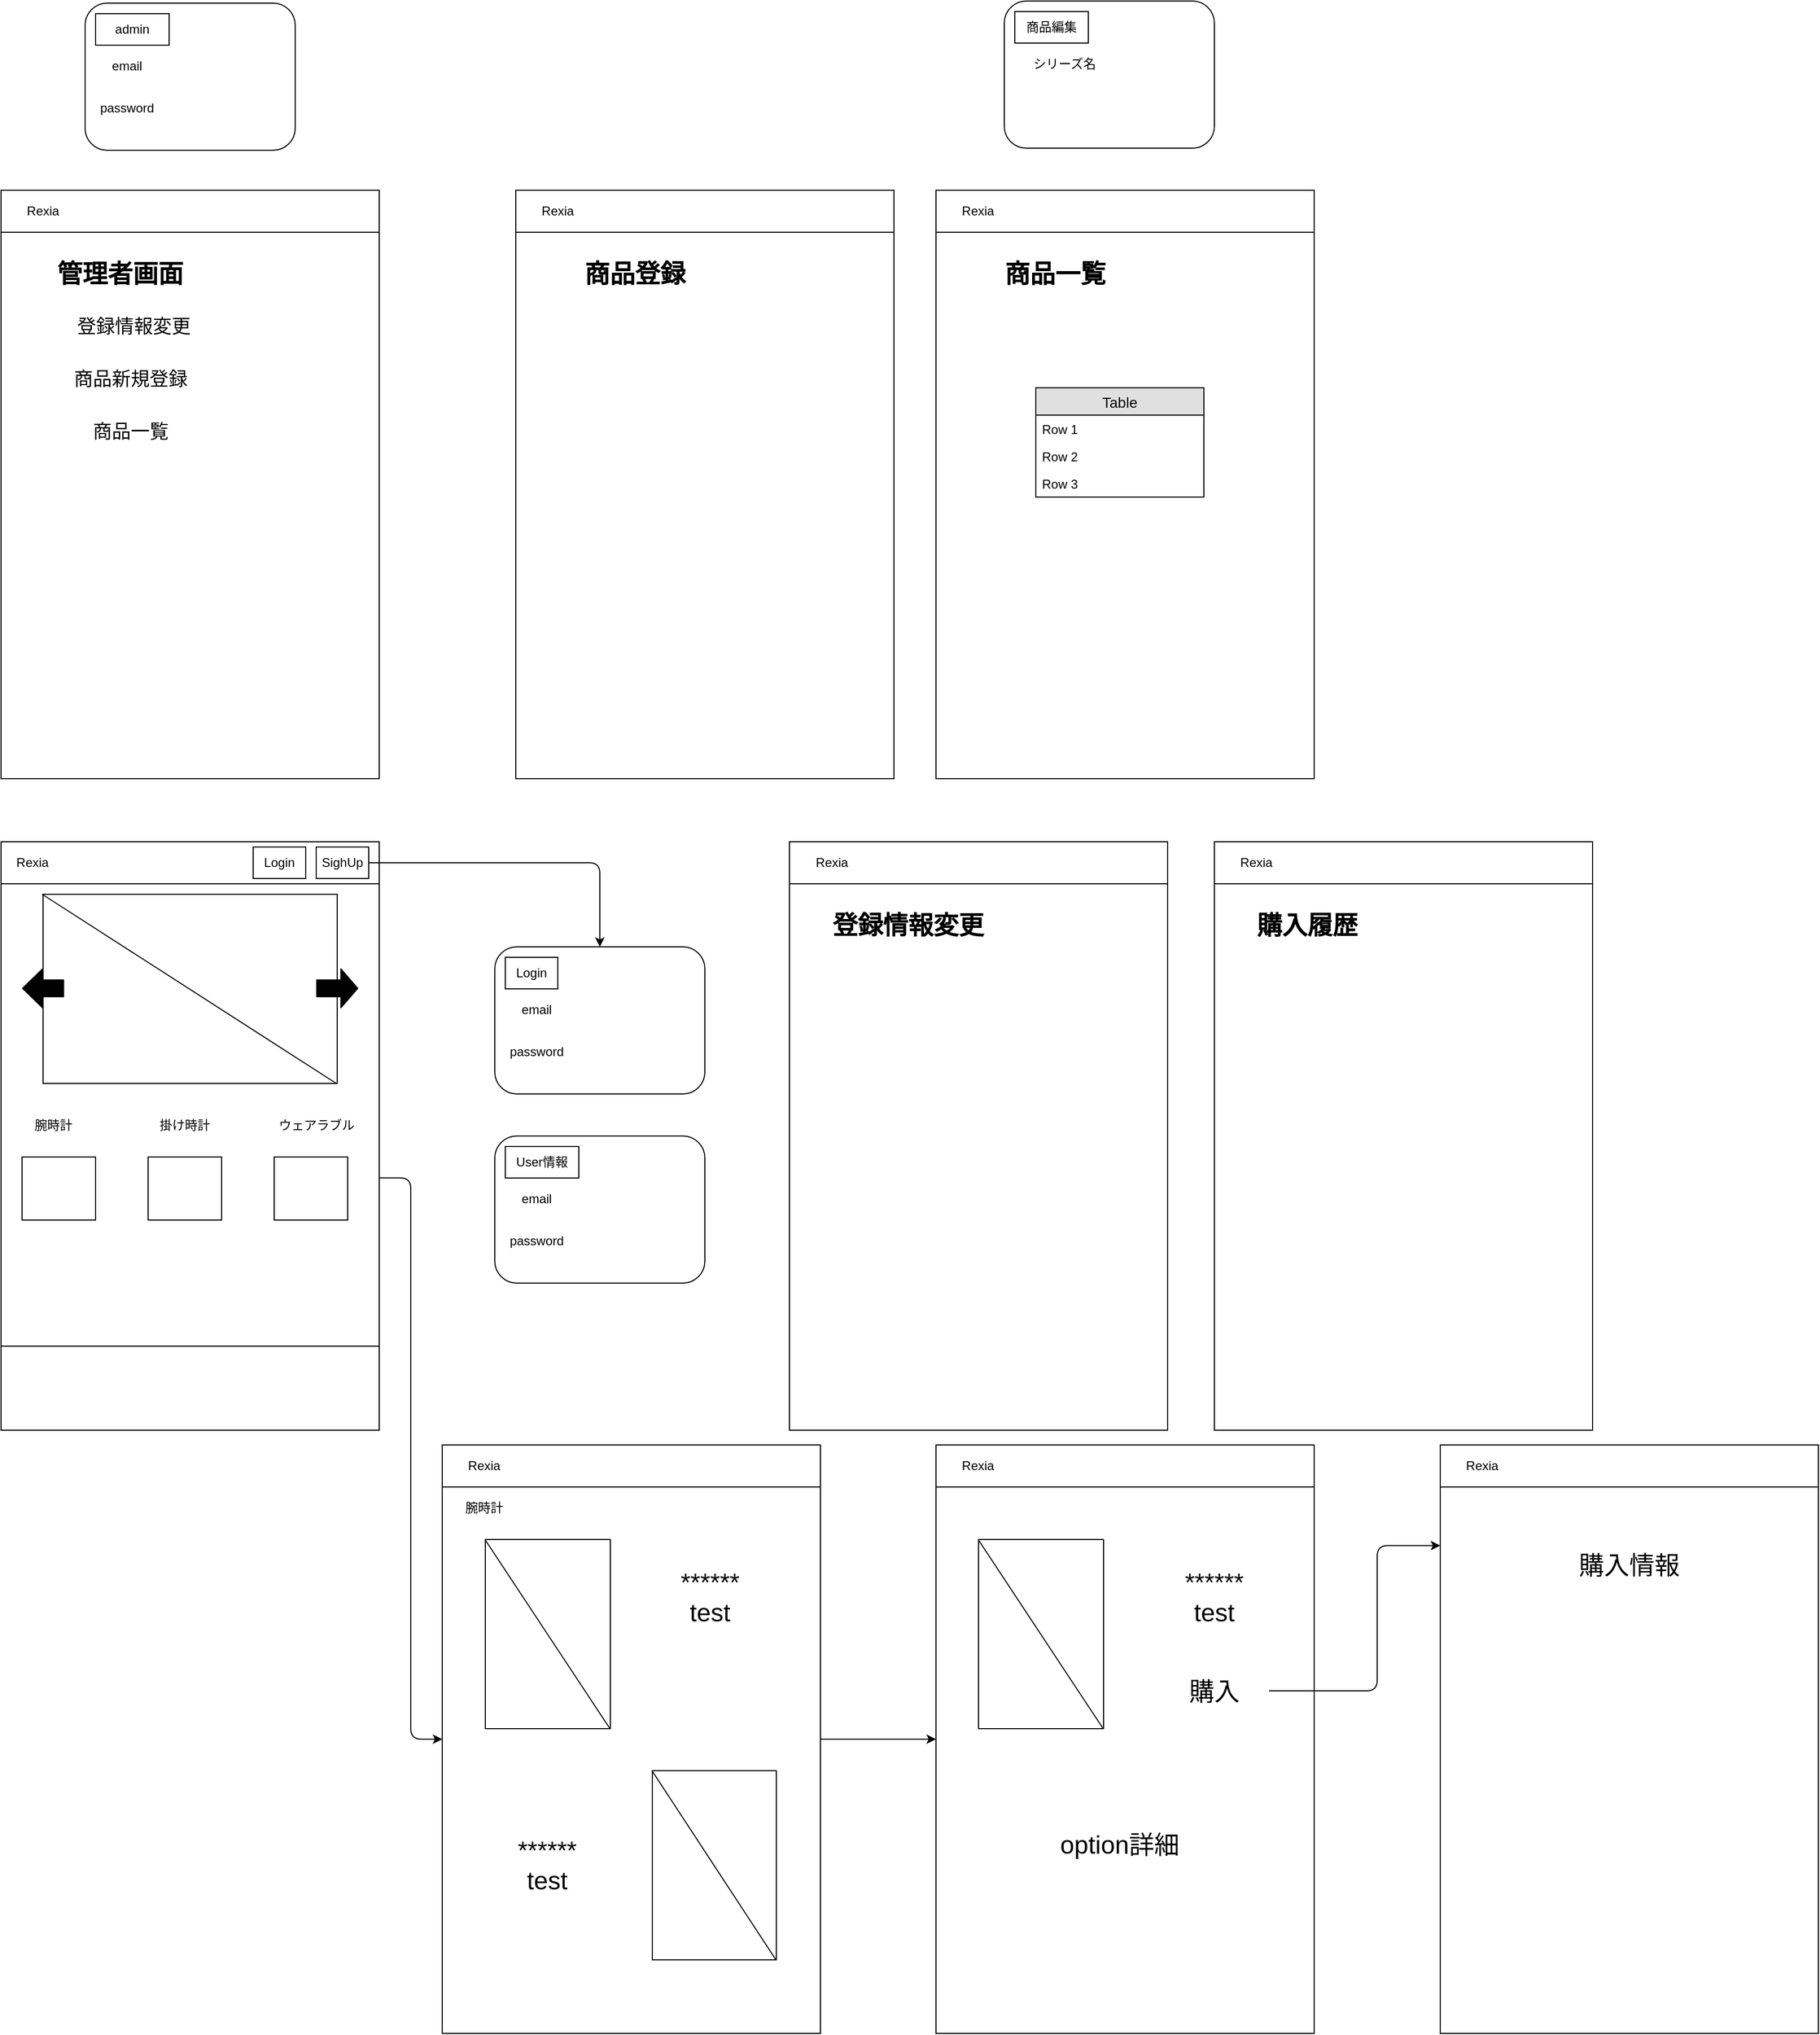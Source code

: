 <mxfile version="12.2.4" pages="1"><diagram id="uNJuVNzyWlBky5AoH4Xr" name="ページ1"><mxGraphModel dx="664" dy="1640" grid="1" gridSize="10" guides="1" tooltips="1" connect="1" arrows="1" fold="1" page="1" pageScale="1" pageWidth="827" pageHeight="1169" math="0" shadow="0"><root><mxCell id="0"/><mxCell id="1" parent="0"/><mxCell id="19" value="" style="rounded=0;whiteSpace=wrap;html=1;" parent="1" vertex="1"><mxGeometry x="40" y="10" width="360" height="560" as="geometry"/></mxCell><mxCell id="20" value="" style="rounded=0;whiteSpace=wrap;html=1;" parent="1" vertex="1"><mxGeometry x="40" y="10" width="360" height="40" as="geometry"/></mxCell><mxCell id="21" value="" style="rounded=0;whiteSpace=wrap;html=1;" parent="1" vertex="1"><mxGeometry x="80" y="60" width="280" height="180" as="geometry"/></mxCell><mxCell id="22" value="" style="endArrow=none;html=1;entryX=-0.003;entryY=0;entryDx=0;entryDy=0;entryPerimeter=0;exitX=0.997;exitY=1;exitDx=0;exitDy=0;exitPerimeter=0;" parent="1" source="21" target="21" edge="1"><mxGeometry width="50" height="50" relative="1" as="geometry"><mxPoint x="40" y="410" as="sourcePoint"/><mxPoint x="90" y="360" as="targetPoint"/></mxGeometry></mxCell><mxCell id="24" value="" style="shape=flexArrow;endArrow=classic;html=1;fillColor=#000000;width=16;endSize=5;" parent="1" edge="1"><mxGeometry width="50" height="50" relative="1" as="geometry"><mxPoint x="340" y="149.5" as="sourcePoint"/><mxPoint x="380" y="149.5" as="targetPoint"/></mxGeometry></mxCell><mxCell id="26" value="" style="shape=flexArrow;endArrow=none;html=1;fillColor=#000000;width=16;endSize=5;startArrow=block;startFill=0;endFill=0;" parent="1" edge="1"><mxGeometry width="50" height="50" relative="1" as="geometry"><mxPoint x="60" y="149.5" as="sourcePoint"/><mxPoint x="100" y="149.5" as="targetPoint"/></mxGeometry></mxCell><mxCell id="27" value="SighUp" style="rounded=0;whiteSpace=wrap;html=1;" parent="1" vertex="1"><mxGeometry x="340" y="15" width="50" height="30" as="geometry"/></mxCell><mxCell id="28" value="Login" style="rounded=0;whiteSpace=wrap;html=1;" parent="1" vertex="1"><mxGeometry x="280" y="15" width="50" height="30" as="geometry"/></mxCell><mxCell id="29" value="Rexia" style="text;html=1;strokeColor=none;fillColor=none;align=center;verticalAlign=middle;whiteSpace=wrap;rounded=0;" parent="1" vertex="1"><mxGeometry x="50" y="20" width="40" height="20" as="geometry"/></mxCell><mxCell id="32" value="腕時計&lt;span style=&quot;color: rgba(0 , 0 , 0 , 0) ; font-family: monospace ; font-size: 0px ; white-space: nowrap&quot;&gt;%3CmxGraphModel%3E%3Croot%3E%3CmxCell%20id%3D%220%22%2F%3E%3CmxCell%20id%3D%221%22%20parent%3D%220%22%2F%3E%3CmxCell%20id%3D%222%22%20value%3D%22Rexia%22%20style%3D%22text%3Bhtml%3D1%3BstrokeColor%3Dnone%3BfillColor%3Dnone%3Balign%3Dcenter%3BverticalAlign%3Dmiddle%3BwhiteSpace%3Dwrap%3Brounded%3D0%3B%22%20vertex%3D%221%22%20parent%3D%221%22%3E%3CmxGeometry%20x%3D%2250%22%20y%3D%2250%22%20width%3D%2240%22%20height%3D%2220%22%20as%3D%22geometry%22%2F%3E%3C%2FmxCell%3E%3C%2Froot%3E%3C%2FmxGraphModel%3E&lt;/span&gt;" style="text;html=1;strokeColor=none;fillColor=none;align=center;verticalAlign=middle;whiteSpace=wrap;rounded=0;" parent="1" vertex="1"><mxGeometry x="70" y="270" width="40" height="20" as="geometry"/></mxCell><mxCell id="33" value="掛け時計" style="text;html=1;strokeColor=none;fillColor=none;align=center;verticalAlign=middle;whiteSpace=wrap;rounded=0;" parent="1" vertex="1"><mxGeometry x="190" y="270" width="50" height="20" as="geometry"/></mxCell><mxCell id="34" value="ウェアラブル" style="text;html=1;strokeColor=none;fillColor=none;align=center;verticalAlign=middle;whiteSpace=wrap;rounded=0;" parent="1" vertex="1"><mxGeometry x="302.5" y="270" width="75" height="20" as="geometry"/></mxCell><mxCell id="35" value="" style="rounded=0;whiteSpace=wrap;html=1;" parent="1" vertex="1"><mxGeometry x="60" y="310" width="70" height="60" as="geometry"/></mxCell><mxCell id="36" value="" style="rounded=0;whiteSpace=wrap;html=1;" parent="1" vertex="1"><mxGeometry x="180" y="310" width="70" height="60" as="geometry"/></mxCell><mxCell id="37" value="" style="rounded=0;whiteSpace=wrap;html=1;" parent="1" vertex="1"><mxGeometry x="300" y="310" width="70" height="60" as="geometry"/></mxCell><mxCell id="38" value="" style="rounded=0;whiteSpace=wrap;html=1;" parent="1" vertex="1"><mxGeometry x="40" y="490" width="360" height="80" as="geometry"/></mxCell><mxCell id="39" value="" style="rounded=1;whiteSpace=wrap;html=1;" parent="1" vertex="1"><mxGeometry x="510" y="110" width="200" height="140" as="geometry"/></mxCell><mxCell id="42" value="" style="edgeStyle=elbowEdgeStyle;elbow=horizontal;endArrow=classic;html=1;fillColor=#000000;gradientColor=#ffffff;exitX=1;exitY=0.5;exitDx=0;exitDy=0;entryX=0.5;entryY=0;entryDx=0;entryDy=0;" parent="1" source="27" target="39" edge="1"><mxGeometry width="50" height="50" relative="1" as="geometry"><mxPoint x="430" y="150" as="sourcePoint"/><mxPoint x="600" y="90" as="targetPoint"/><Array as="points"><mxPoint x="610" y="70"/><mxPoint x="600" y="70"/></Array></mxGeometry></mxCell><mxCell id="43" value="Login" style="rounded=0;whiteSpace=wrap;html=1;" parent="1" vertex="1"><mxGeometry x="520" y="120" width="50" height="30" as="geometry"/></mxCell><mxCell id="44" value="email" style="text;html=1;strokeColor=none;fillColor=none;align=center;verticalAlign=middle;whiteSpace=wrap;rounded=0;" parent="1" vertex="1"><mxGeometry x="530" y="160" width="40" height="20" as="geometry"/></mxCell><mxCell id="45" value="password" style="text;html=1;strokeColor=none;fillColor=none;align=center;verticalAlign=middle;whiteSpace=wrap;rounded=0;" parent="1" vertex="1"><mxGeometry x="530" y="200" width="40" height="20" as="geometry"/></mxCell><mxCell id="47" value="" style="rounded=0;whiteSpace=wrap;html=1;" parent="1" vertex="1"><mxGeometry x="460" y="584" width="360" height="560" as="geometry"/></mxCell><mxCell id="48" value="" style="rounded=0;whiteSpace=wrap;html=1;" parent="1" vertex="1"><mxGeometry x="460" y="584" width="360" height="40" as="geometry"/></mxCell><mxCell id="49" value="Rexia" style="text;html=1;strokeColor=none;fillColor=none;align=center;verticalAlign=middle;whiteSpace=wrap;rounded=0;" parent="1" vertex="1"><mxGeometry x="480" y="594" width="40" height="20" as="geometry"/></mxCell><mxCell id="52" value="腕時計&lt;span style=&quot;color: rgba(0 , 0 , 0 , 0) ; font-family: monospace ; font-size: 0px ; white-space: nowrap&quot;&gt;%3CmxGraphModel%3E%3Croot%3E%3CmxCell%20id%3D%220%22%2F%3E%3CmxCell%20id%3D%221%22%20parent%3D%220%22%2F%3E%3CmxCell%20id%3D%222%22%20value%3D%22Rexia%22%20style%3D%22text%3Bhtml%3D1%3BstrokeColor%3Dnone%3BfillColor%3Dnone%3Balign%3Dcenter%3BverticalAlign%3Dmiddle%3BwhiteSpace%3Dwrap%3Brounded%3D0%3B%22%20vertex%3D%221%22%20parent%3D%221%22%3E%3CmxGeometry%20x%3D%2250%22%20y%3D%2250%22%20width%3D%2240%22%20height%3D%2220%22%20as%3D%22geometry%22%2F%3E%3C%2FmxCell%3E%3C%2Froot%3E%3C%2FmxGraphModel%3E&lt;/span&gt;" style="text;html=1;strokeColor=none;fillColor=none;align=center;verticalAlign=middle;whiteSpace=wrap;rounded=0;" parent="1" vertex="1"><mxGeometry x="480" y="634" width="40" height="20" as="geometry"/></mxCell><mxCell id="53" value="" style="rounded=0;whiteSpace=wrap;html=1;" parent="1" vertex="1"><mxGeometry x="501" y="674" width="119" height="180" as="geometry"/></mxCell><mxCell id="54" value="" style="endArrow=none;html=1;entryX=-0.003;entryY=0;entryDx=0;entryDy=0;entryPerimeter=0;exitX=0.997;exitY=1;exitDx=0;exitDy=0;exitPerimeter=0;" parent="1" source="53" target="53" edge="1"><mxGeometry width="50" height="50" relative="1" as="geometry"><mxPoint x="461" y="1024" as="sourcePoint"/><mxPoint x="511" y="974" as="targetPoint"/></mxGeometry></mxCell><mxCell id="55" value="" style="rounded=0;whiteSpace=wrap;html=1;" parent="1" vertex="1"><mxGeometry x="660" y="894" width="118" height="180" as="geometry"/></mxCell><mxCell id="56" value="" style="endArrow=none;html=1;entryX=-0.003;entryY=0;entryDx=0;entryDy=0;entryPerimeter=0;exitX=0.997;exitY=1;exitDx=0;exitDy=0;exitPerimeter=0;" parent="1" source="55" target="55" edge="1"><mxGeometry width="50" height="50" relative="1" as="geometry"><mxPoint x="462" y="1244" as="sourcePoint"/><mxPoint x="512" y="1194" as="targetPoint"/></mxGeometry></mxCell><mxCell id="57" value="" style="edgeStyle=elbowEdgeStyle;elbow=horizontal;endArrow=classic;html=1;fillColor=#000000;gradientColor=#ffffff;exitX=1;exitY=0.5;exitDx=0;exitDy=0;entryX=0;entryY=0.5;entryDx=0;entryDy=0;" parent="1" target="47" edge="1"><mxGeometry width="50" height="50" relative="1" as="geometry"><mxPoint x="400.143" y="329.929" as="sourcePoint"/><mxPoint x="620.143" y="379.929" as="targetPoint"/><Array as="points"><mxPoint x="430" y="500"/><mxPoint x="450" y="450"/><mxPoint x="610" y="339.5"/></Array></mxGeometry></mxCell><mxCell id="58" value="&lt;font style=&quot;font-size: 24px&quot;&gt;******&lt;br&gt;test&lt;br&gt;&lt;/font&gt;" style="text;html=1;strokeColor=none;fillColor=none;align=center;verticalAlign=middle;whiteSpace=wrap;rounded=0;" parent="1" vertex="1"><mxGeometry x="640" y="674" width="150" height="110" as="geometry"/></mxCell><mxCell id="59" value="&lt;font style=&quot;font-size: 24px&quot;&gt;******&lt;br&gt;test&lt;br&gt;&lt;/font&gt;" style="text;html=1;strokeColor=none;fillColor=none;align=center;verticalAlign=middle;whiteSpace=wrap;rounded=0;" parent="1" vertex="1"><mxGeometry x="485" y="929" width="150" height="110" as="geometry"/></mxCell><mxCell id="60" value="" style="rounded=0;whiteSpace=wrap;html=1;" parent="1" vertex="1"><mxGeometry x="930" y="584" width="360" height="560" as="geometry"/></mxCell><mxCell id="61" value="" style="edgeStyle=elbowEdgeStyle;elbow=horizontal;endArrow=classic;html=1;fillColor=#000000;gradientColor=#ffffff;exitX=1;exitY=0.5;exitDx=0;exitDy=0;entryX=0;entryY=0.5;entryDx=0;entryDy=0;" parent="1" source="47" target="60" edge="1"><mxGeometry width="50" height="50" relative="1" as="geometry"><mxPoint x="860.143" y="329.929" as="sourcePoint"/><mxPoint x="1080.143" y="379.929" as="targetPoint"/><Array as="points"><mxPoint x="890" y="820"/><mxPoint x="870" y="320"/><mxPoint x="870" y="470"/><mxPoint x="1070" y="339.5"/></Array></mxGeometry></mxCell><mxCell id="62" value="" style="rounded=0;whiteSpace=wrap;html=1;" parent="1" vertex="1"><mxGeometry x="930" y="584" width="360" height="40" as="geometry"/></mxCell><mxCell id="63" value="Rexia" style="text;html=1;strokeColor=none;fillColor=none;align=center;verticalAlign=middle;whiteSpace=wrap;rounded=0;" parent="1" vertex="1"><mxGeometry x="950" y="594" width="40" height="20" as="geometry"/></mxCell><mxCell id="65" value="" style="rounded=0;whiteSpace=wrap;html=1;" parent="1" vertex="1"><mxGeometry x="970.5" y="674" width="119" height="180" as="geometry"/></mxCell><mxCell id="66" value="" style="endArrow=none;html=1;entryX=-0.003;entryY=0;entryDx=0;entryDy=0;entryPerimeter=0;exitX=0.997;exitY=1;exitDx=0;exitDy=0;exitPerimeter=0;" parent="1" source="65" target="65" edge="1"><mxGeometry width="50" height="50" relative="1" as="geometry"><mxPoint x="930.5" y="1024" as="sourcePoint"/><mxPoint x="980.5" y="974" as="targetPoint"/></mxGeometry></mxCell><mxCell id="67" value="&lt;font style=&quot;font-size: 24px&quot;&gt;******&lt;br&gt;test&lt;br&gt;&lt;/font&gt;" style="text;html=1;strokeColor=none;fillColor=none;align=center;verticalAlign=middle;whiteSpace=wrap;rounded=0;" parent="1" vertex="1"><mxGeometry x="1120" y="674" width="150" height="110" as="geometry"/></mxCell><mxCell id="68" value="&lt;font style=&quot;font-size: 24px&quot;&gt;購入&lt;br&gt;&lt;/font&gt;" style="text;html=1;strokeColor=none;fillColor=none;align=center;verticalAlign=middle;whiteSpace=wrap;rounded=0;" parent="1" vertex="1"><mxGeometry x="1120" y="764" width="150" height="110" as="geometry"/></mxCell><mxCell id="69" value="" style="rounded=0;whiteSpace=wrap;html=1;" parent="1" vertex="1"><mxGeometry x="1410" y="584" width="360" height="560" as="geometry"/></mxCell><mxCell id="70" value="" style="rounded=0;whiteSpace=wrap;html=1;" parent="1" vertex="1"><mxGeometry x="1410" y="584" width="360" height="40" as="geometry"/></mxCell><mxCell id="71" value="Rexia" style="text;html=1;strokeColor=none;fillColor=none;align=center;verticalAlign=middle;whiteSpace=wrap;rounded=0;" parent="1" vertex="1"><mxGeometry x="1430" y="594" width="40" height="20" as="geometry"/></mxCell><mxCell id="76" value="" style="edgeStyle=elbowEdgeStyle;elbow=horizontal;endArrow=classic;html=1;fillColor=#000000;gradientColor=#ffffff;exitX=0.789;exitY=0;exitDx=0;exitDy=0;exitPerimeter=0;entryX=0;entryY=0.171;entryDx=0;entryDy=0;entryPerimeter=0;" parent="1" target="69" edge="1"><mxGeometry width="50" height="50" relative="1" as="geometry"><mxPoint x="1247" y="818" as="sourcePoint"/><mxPoint x="1613" y="818" as="targetPoint"/><Array as="points"><mxPoint x="1350" y="750"/><mxPoint x="1353" y="564"/><mxPoint x="1373" y="554"/><mxPoint x="1373" y="704"/><mxPoint x="1573" y="573.5"/></Array></mxGeometry></mxCell><mxCell id="77" value="&lt;font style=&quot;font-size: 24px&quot;&gt;option詳細&lt;br&gt;&lt;/font&gt;" style="text;html=1;strokeColor=none;fillColor=none;align=center;verticalAlign=middle;whiteSpace=wrap;rounded=0;" parent="1" vertex="1"><mxGeometry x="1030" y="910" width="150" height="110" as="geometry"/></mxCell><mxCell id="78" value="&lt;font style=&quot;font-size: 24px&quot;&gt;購入情報&lt;br&gt;&lt;/font&gt;" style="text;html=1;strokeColor=none;fillColor=none;align=center;verticalAlign=middle;whiteSpace=wrap;rounded=0;" parent="1" vertex="1"><mxGeometry x="1515" y="644" width="150" height="110" as="geometry"/></mxCell><mxCell id="79" value="" style="rounded=0;whiteSpace=wrap;html=1;" parent="1" vertex="1"><mxGeometry x="790.5" y="10" width="360" height="560" as="geometry"/></mxCell><mxCell id="80" value="" style="rounded=0;whiteSpace=wrap;html=1;" parent="1" vertex="1"><mxGeometry x="790.5" y="10" width="360" height="40" as="geometry"/></mxCell><mxCell id="81" value="Rexia" style="text;html=1;strokeColor=none;fillColor=none;align=center;verticalAlign=middle;whiteSpace=wrap;rounded=0;" parent="1" vertex="1"><mxGeometry x="810.5" y="20" width="40" height="20" as="geometry"/></mxCell><mxCell id="83" value="&lt;b&gt;&lt;font style=&quot;font-size: 24px&quot;&gt;登録情報変更&lt;/font&gt;&lt;/b&gt;" style="text;html=1;strokeColor=none;fillColor=none;align=center;verticalAlign=middle;whiteSpace=wrap;rounded=0;" parent="1" vertex="1"><mxGeometry x="827" y="80" width="153" height="20" as="geometry"/></mxCell><mxCell id="85" value="" style="rounded=0;whiteSpace=wrap;html=1;" parent="1" vertex="1"><mxGeometry x="1195" y="10" width="360" height="560" as="geometry"/></mxCell><mxCell id="86" value="" style="rounded=0;whiteSpace=wrap;html=1;" parent="1" vertex="1"><mxGeometry x="1195" y="10" width="360" height="40" as="geometry"/></mxCell><mxCell id="87" value="Rexia" style="text;html=1;strokeColor=none;fillColor=none;align=center;verticalAlign=middle;whiteSpace=wrap;rounded=0;" parent="1" vertex="1"><mxGeometry x="1215" y="20" width="40" height="20" as="geometry"/></mxCell><mxCell id="88" value="&lt;b&gt;&lt;font style=&quot;font-size: 24px&quot;&gt;購入履歴&lt;/font&gt;&lt;/b&gt;" style="text;html=1;strokeColor=none;fillColor=none;align=center;verticalAlign=middle;whiteSpace=wrap;rounded=0;" parent="1" vertex="1"><mxGeometry x="1231.5" y="80" width="103" height="20" as="geometry"/></mxCell><mxCell id="89" value="" style="rounded=1;whiteSpace=wrap;html=1;" parent="1" vertex="1"><mxGeometry x="510" y="290" width="200" height="140" as="geometry"/></mxCell><mxCell id="90" value="User情報" style="rounded=0;whiteSpace=wrap;html=1;" parent="1" vertex="1"><mxGeometry x="520" y="300" width="70" height="30" as="geometry"/></mxCell><mxCell id="91" value="email" style="text;html=1;strokeColor=none;fillColor=none;align=center;verticalAlign=middle;whiteSpace=wrap;rounded=0;" parent="1" vertex="1"><mxGeometry x="530" y="340" width="40" height="20" as="geometry"/></mxCell><mxCell id="92" value="password" style="text;html=1;strokeColor=none;fillColor=none;align=center;verticalAlign=middle;whiteSpace=wrap;rounded=0;" parent="1" vertex="1"><mxGeometry x="530" y="380" width="40" height="20" as="geometry"/></mxCell><mxCell id="98" value="" style="rounded=0;whiteSpace=wrap;html=1;" parent="1" vertex="1"><mxGeometry x="40" y="-610" width="360" height="560" as="geometry"/></mxCell><mxCell id="99" value="" style="rounded=0;whiteSpace=wrap;html=1;" parent="1" vertex="1"><mxGeometry x="40" y="-610" width="360" height="40" as="geometry"/></mxCell><mxCell id="100" value="Rexia" style="text;html=1;strokeColor=none;fillColor=none;align=center;verticalAlign=middle;whiteSpace=wrap;rounded=0;" parent="1" vertex="1"><mxGeometry x="60" y="-600" width="40" height="20" as="geometry"/></mxCell><mxCell id="101" value="&lt;b&gt;&lt;font style=&quot;font-size: 24px&quot;&gt;管理者画面&lt;/font&gt;&lt;/b&gt;" style="text;html=1;strokeColor=none;fillColor=none;align=center;verticalAlign=middle;whiteSpace=wrap;rounded=0;" parent="1" vertex="1"><mxGeometry x="76.5" y="-540" width="153" height="20" as="geometry"/></mxCell><mxCell id="103" value="&lt;font style=&quot;font-size: 18px&quot;&gt;登録情報変更&lt;br&gt;&lt;/font&gt;" style="text;html=1;strokeColor=none;fillColor=none;align=center;verticalAlign=middle;whiteSpace=wrap;rounded=0;" parent="1" vertex="1"><mxGeometry x="90" y="-490" width="153" height="20" as="geometry"/></mxCell><mxCell id="104" value="&lt;font style=&quot;font-size: 18px&quot;&gt;商品新規登録&lt;br&gt;&lt;/font&gt;" style="text;html=1;strokeColor=none;fillColor=none;align=center;verticalAlign=middle;whiteSpace=wrap;rounded=0;" parent="1" vertex="1"><mxGeometry x="87" y="-440" width="153" height="20" as="geometry"/></mxCell><mxCell id="105" value="&lt;font style=&quot;font-size: 18px&quot;&gt;商品一覧&lt;br&gt;&lt;/font&gt;" style="text;html=1;strokeColor=none;fillColor=none;align=center;verticalAlign=middle;whiteSpace=wrap;rounded=0;" parent="1" vertex="1"><mxGeometry x="87" y="-390" width="153" height="20" as="geometry"/></mxCell><mxCell id="106" value="" style="rounded=0;whiteSpace=wrap;html=1;" parent="1" vertex="1"><mxGeometry x="530" y="-610" width="360" height="560" as="geometry"/></mxCell><mxCell id="107" value="" style="rounded=0;whiteSpace=wrap;html=1;" parent="1" vertex="1"><mxGeometry x="530" y="-610" width="360" height="40" as="geometry"/></mxCell><mxCell id="108" value="Rexia" style="text;html=1;strokeColor=none;fillColor=none;align=center;verticalAlign=middle;whiteSpace=wrap;rounded=0;" parent="1" vertex="1"><mxGeometry x="550" y="-600" width="40" height="20" as="geometry"/></mxCell><mxCell id="109" value="&lt;span style=&quot;font-size: 24px&quot;&gt;&lt;b&gt;商品登録&lt;/b&gt;&lt;/span&gt;" style="text;html=1;strokeColor=none;fillColor=none;align=center;verticalAlign=middle;whiteSpace=wrap;rounded=0;" parent="1" vertex="1"><mxGeometry x="566.5" y="-540" width="153" height="20" as="geometry"/></mxCell><mxCell id="110" value="" style="rounded=0;whiteSpace=wrap;html=1;" parent="1" vertex="1"><mxGeometry x="930" y="-610" width="360" height="560" as="geometry"/></mxCell><mxCell id="111" value="" style="rounded=0;whiteSpace=wrap;html=1;" parent="1" vertex="1"><mxGeometry x="930" y="-610" width="360" height="40" as="geometry"/></mxCell><mxCell id="112" value="Rexia" style="text;html=1;strokeColor=none;fillColor=none;align=center;verticalAlign=middle;whiteSpace=wrap;rounded=0;" parent="1" vertex="1"><mxGeometry x="950" y="-600" width="40" height="20" as="geometry"/></mxCell><mxCell id="113" value="&lt;span style=&quot;font-size: 24px&quot;&gt;&lt;b&gt;商品一覧&lt;/b&gt;&lt;/span&gt;" style="text;html=1;strokeColor=none;fillColor=none;align=center;verticalAlign=middle;whiteSpace=wrap;rounded=0;" parent="1" vertex="1"><mxGeometry x="966.5" y="-540" width="153" height="20" as="geometry"/></mxCell><mxCell id="115" value="" style="rounded=1;whiteSpace=wrap;html=1;" parent="1" vertex="1"><mxGeometry x="995" y="-790" width="200" height="140" as="geometry"/></mxCell><mxCell id="116" value="商品編集" style="rounded=0;whiteSpace=wrap;html=1;" parent="1" vertex="1"><mxGeometry x="1005" y="-780" width="70" height="30" as="geometry"/></mxCell><mxCell id="117" value="シリーズ名" style="text;html=1;strokeColor=none;fillColor=none;align=center;verticalAlign=middle;whiteSpace=wrap;rounded=0;" parent="1" vertex="1"><mxGeometry x="1015" y="-740" width="75" height="20" as="geometry"/></mxCell><mxCell id="119" value="Table" style="swimlane;fontStyle=0;childLayout=stackLayout;horizontal=1;startSize=26;fillColor=#e0e0e0;horizontalStack=0;resizeParent=1;resizeParentMax=0;resizeLast=0;collapsible=1;marginBottom=0;swimlaneFillColor=#ffffff;align=center;fontSize=14;" parent="1" vertex="1"><mxGeometry x="1025" y="-422" width="160" height="104" as="geometry"/></mxCell><mxCell id="120" value="Row 1" style="text;strokeColor=none;fillColor=none;spacingLeft=4;spacingRight=4;overflow=hidden;rotatable=0;points=[[0,0.5],[1,0.5]];portConstraint=eastwest;fontSize=12;" parent="119" vertex="1"><mxGeometry y="26" width="160" height="26" as="geometry"/></mxCell><mxCell id="121" value="Row 2" style="text;strokeColor=none;fillColor=none;spacingLeft=4;spacingRight=4;overflow=hidden;rotatable=0;points=[[0,0.5],[1,0.5]];portConstraint=eastwest;fontSize=12;" parent="119" vertex="1"><mxGeometry y="52" width="160" height="26" as="geometry"/></mxCell><mxCell id="122" value="Row 3" style="text;strokeColor=none;fillColor=none;spacingLeft=4;spacingRight=4;overflow=hidden;rotatable=0;points=[[0,0.5],[1,0.5]];portConstraint=eastwest;fontSize=12;" parent="119" vertex="1"><mxGeometry y="78" width="160" height="26" as="geometry"/></mxCell><mxCell id="123" value="" style="rounded=1;whiteSpace=wrap;html=1;" parent="1" vertex="1"><mxGeometry x="120" y="-788" width="200" height="140" as="geometry"/></mxCell><mxCell id="124" value="admin" style="rounded=0;whiteSpace=wrap;html=1;" parent="1" vertex="1"><mxGeometry x="130" y="-778" width="70" height="30" as="geometry"/></mxCell><mxCell id="125" value="email" style="text;html=1;strokeColor=none;fillColor=none;align=center;verticalAlign=middle;whiteSpace=wrap;rounded=0;" parent="1" vertex="1"><mxGeometry x="140" y="-738" width="40" height="20" as="geometry"/></mxCell><mxCell id="126" value="password" style="text;html=1;strokeColor=none;fillColor=none;align=center;verticalAlign=middle;whiteSpace=wrap;rounded=0;" parent="1" vertex="1"><mxGeometry x="140" y="-698" width="40" height="20" as="geometry"/></mxCell></root></mxGraphModel></diagram></mxfile>